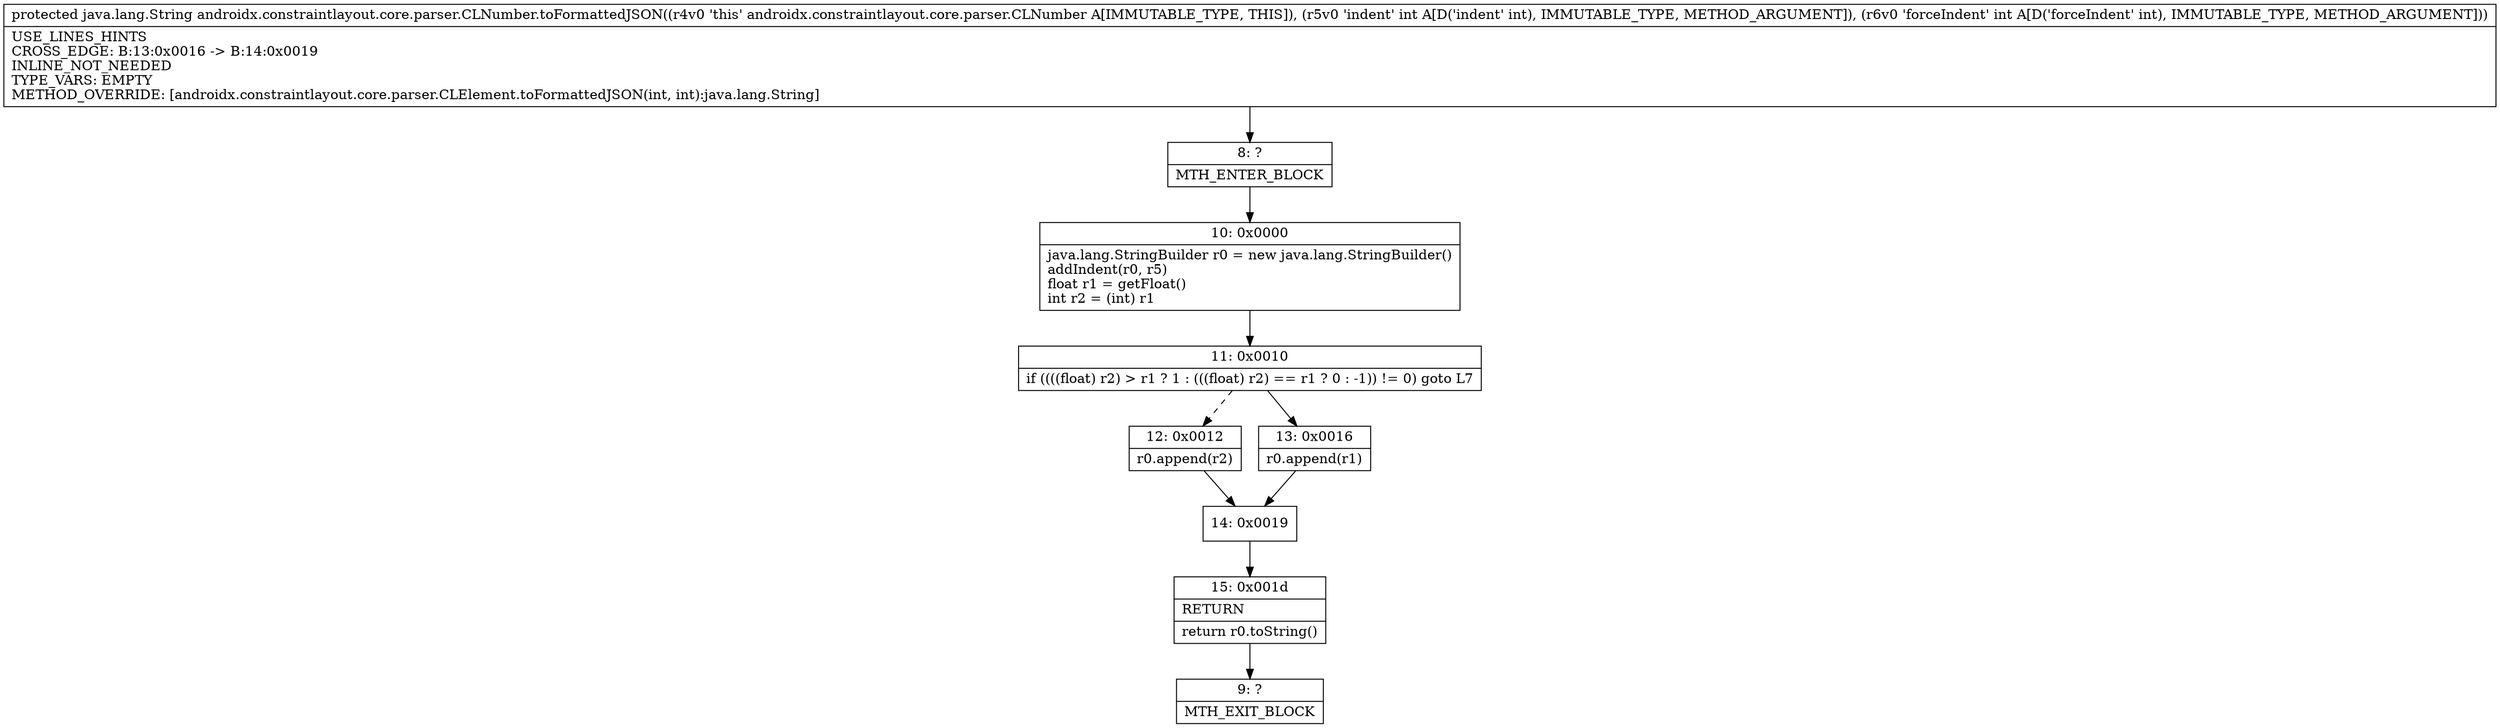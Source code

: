 digraph "CFG forandroidx.constraintlayout.core.parser.CLNumber.toFormattedJSON(II)Ljava\/lang\/String;" {
Node_8 [shape=record,label="{8\:\ ?|MTH_ENTER_BLOCK\l}"];
Node_10 [shape=record,label="{10\:\ 0x0000|java.lang.StringBuilder r0 = new java.lang.StringBuilder()\laddIndent(r0, r5)\lfloat r1 = getFloat()\lint r2 = (int) r1\l}"];
Node_11 [shape=record,label="{11\:\ 0x0010|if ((((float) r2) \> r1 ? 1 : (((float) r2) == r1 ? 0 : \-1)) != 0) goto L7\l}"];
Node_12 [shape=record,label="{12\:\ 0x0012|r0.append(r2)\l}"];
Node_14 [shape=record,label="{14\:\ 0x0019}"];
Node_15 [shape=record,label="{15\:\ 0x001d|RETURN\l|return r0.toString()\l}"];
Node_9 [shape=record,label="{9\:\ ?|MTH_EXIT_BLOCK\l}"];
Node_13 [shape=record,label="{13\:\ 0x0016|r0.append(r1)\l}"];
MethodNode[shape=record,label="{protected java.lang.String androidx.constraintlayout.core.parser.CLNumber.toFormattedJSON((r4v0 'this' androidx.constraintlayout.core.parser.CLNumber A[IMMUTABLE_TYPE, THIS]), (r5v0 'indent' int A[D('indent' int), IMMUTABLE_TYPE, METHOD_ARGUMENT]), (r6v0 'forceIndent' int A[D('forceIndent' int), IMMUTABLE_TYPE, METHOD_ARGUMENT]))  | USE_LINES_HINTS\lCROSS_EDGE: B:13:0x0016 \-\> B:14:0x0019\lINLINE_NOT_NEEDED\lTYPE_VARS: EMPTY\lMETHOD_OVERRIDE: [androidx.constraintlayout.core.parser.CLElement.toFormattedJSON(int, int):java.lang.String]\l}"];
MethodNode -> Node_8;Node_8 -> Node_10;
Node_10 -> Node_11;
Node_11 -> Node_12[style=dashed];
Node_11 -> Node_13;
Node_12 -> Node_14;
Node_14 -> Node_15;
Node_15 -> Node_9;
Node_13 -> Node_14;
}

